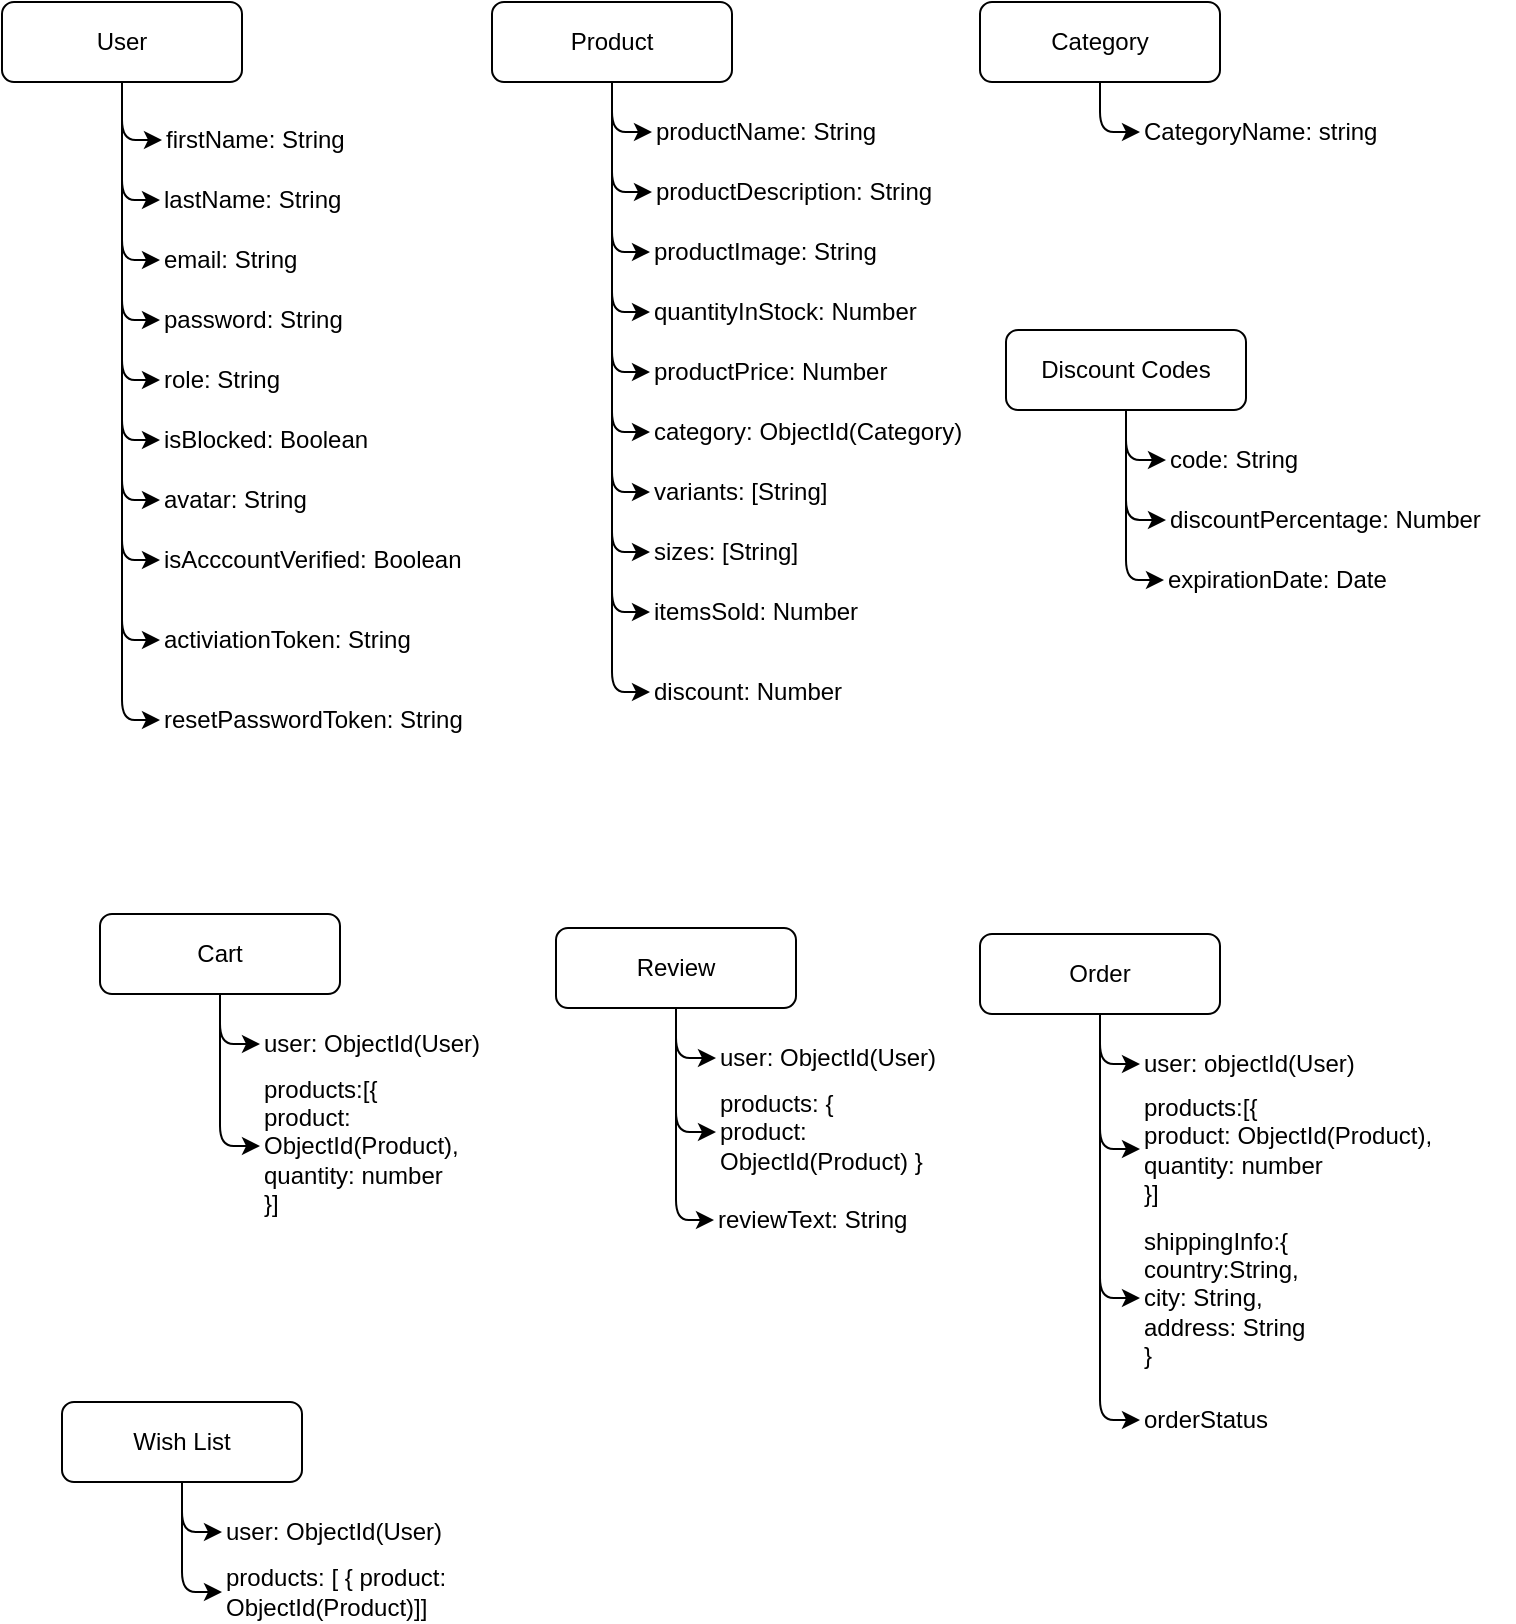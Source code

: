 <mxfile>
    <diagram id="E6JZCH_WpFpnSXG19cGP" name="Page-1">
        <mxGraphModel dx="1831" dy="1571" grid="0" gridSize="10" guides="1" tooltips="1" connect="1" arrows="1" fold="1" page="1" pageScale="1" pageWidth="850" pageHeight="1100" math="0" shadow="0">
            <root>
                <mxCell id="0"/>
                <mxCell id="1" parent="0"/>
                <mxCell id="15" style="edgeStyle=orthogonalEdgeStyle;html=1;entryX=0;entryY=0.5;entryDx=0;entryDy=0;strokeColor=default;" edge="1" parent="1" source="2" target="4">
                    <mxGeometry relative="1" as="geometry"/>
                </mxCell>
                <mxCell id="16" style="edgeStyle=orthogonalEdgeStyle;html=1;entryX=0;entryY=0.5;entryDx=0;entryDy=0;strokeColor=default;" edge="1" parent="1" source="2" target="5">
                    <mxGeometry relative="1" as="geometry"/>
                </mxCell>
                <mxCell id="17" style="edgeStyle=orthogonalEdgeStyle;html=1;entryX=0;entryY=0.5;entryDx=0;entryDy=0;strokeColor=default;" edge="1" parent="1" source="2" target="6">
                    <mxGeometry relative="1" as="geometry"/>
                </mxCell>
                <mxCell id="18" style="edgeStyle=orthogonalEdgeStyle;html=1;entryX=0;entryY=0.5;entryDx=0;entryDy=0;strokeColor=default;" edge="1" parent="1" source="2" target="7">
                    <mxGeometry relative="1" as="geometry"/>
                </mxCell>
                <mxCell id="19" style="edgeStyle=orthogonalEdgeStyle;html=1;entryX=0;entryY=0.5;entryDx=0;entryDy=0;strokeColor=default;" edge="1" parent="1" source="2" target="8">
                    <mxGeometry relative="1" as="geometry"/>
                </mxCell>
                <mxCell id="20" style="edgeStyle=orthogonalEdgeStyle;html=1;entryX=0;entryY=0.5;entryDx=0;entryDy=0;strokeColor=default;" edge="1" parent="1" source="2" target="9">
                    <mxGeometry relative="1" as="geometry"/>
                </mxCell>
                <mxCell id="21" style="edgeStyle=orthogonalEdgeStyle;html=1;entryX=0;entryY=0.5;entryDx=0;entryDy=0;strokeColor=default;" edge="1" parent="1" source="2" target="10">
                    <mxGeometry relative="1" as="geometry"/>
                </mxCell>
                <mxCell id="22" style="edgeStyle=orthogonalEdgeStyle;html=1;entryX=0;entryY=0.5;entryDx=0;entryDy=0;strokeColor=default;" edge="1" parent="1" source="2" target="11">
                    <mxGeometry relative="1" as="geometry"/>
                </mxCell>
                <mxCell id="23" style="edgeStyle=orthogonalEdgeStyle;html=1;entryX=0;entryY=0.5;entryDx=0;entryDy=0;strokeColor=default;" edge="1" parent="1" source="2" target="12">
                    <mxGeometry relative="1" as="geometry"/>
                </mxCell>
                <mxCell id="24" style="edgeStyle=orthogonalEdgeStyle;html=1;entryX=0;entryY=0.5;entryDx=0;entryDy=0;strokeColor=default;" edge="1" parent="1" source="2" target="13">
                    <mxGeometry relative="1" as="geometry"/>
                </mxCell>
                <mxCell id="2" value="User" style="rounded=1;whiteSpace=wrap;html=1;" vertex="1" parent="1">
                    <mxGeometry x="47" y="145" width="120" height="40" as="geometry"/>
                </mxCell>
                <mxCell id="4" value="firstName: String" style="text;html=1;strokeColor=none;fillColor=none;align=left;verticalAlign=middle;whiteSpace=wrap;rounded=0;" vertex="1" parent="1">
                    <mxGeometry x="127" y="199" width="105" height="30" as="geometry"/>
                </mxCell>
                <mxCell id="5" value="lastName: String" style="text;html=1;strokeColor=none;fillColor=none;align=left;verticalAlign=middle;whiteSpace=wrap;rounded=0;" vertex="1" parent="1">
                    <mxGeometry x="126" y="229" width="105" height="30" as="geometry"/>
                </mxCell>
                <mxCell id="6" value="email: String" style="text;html=1;strokeColor=none;fillColor=none;align=left;verticalAlign=middle;whiteSpace=wrap;rounded=0;" vertex="1" parent="1">
                    <mxGeometry x="126" y="259" width="109" height="30" as="geometry"/>
                </mxCell>
                <mxCell id="7" value="password: String" style="text;html=1;strokeColor=none;fillColor=none;align=left;verticalAlign=middle;whiteSpace=wrap;rounded=0;" vertex="1" parent="1">
                    <mxGeometry x="126" y="289" width="105" height="30" as="geometry"/>
                </mxCell>
                <mxCell id="8" value="role: String" style="text;html=1;strokeColor=none;fillColor=none;align=left;verticalAlign=middle;whiteSpace=wrap;rounded=0;" vertex="1" parent="1">
                    <mxGeometry x="126" y="319" width="99" height="30" as="geometry"/>
                </mxCell>
                <mxCell id="9" value="isBlocked: Boolean" style="text;html=1;strokeColor=none;fillColor=none;align=left;verticalAlign=middle;whiteSpace=wrap;rounded=0;" vertex="1" parent="1">
                    <mxGeometry x="126" y="349" width="113" height="30" as="geometry"/>
                </mxCell>
                <mxCell id="10" value="avatar: String" style="text;html=1;strokeColor=none;fillColor=none;align=left;verticalAlign=middle;whiteSpace=wrap;rounded=0;" vertex="1" parent="1">
                    <mxGeometry x="126" y="379" width="113" height="30" as="geometry"/>
                </mxCell>
                <mxCell id="11" value="isAcccountVerified: Boolean" style="text;html=1;strokeColor=none;fillColor=none;align=left;verticalAlign=middle;whiteSpace=wrap;rounded=0;" vertex="1" parent="1">
                    <mxGeometry x="126" y="409" width="181" height="30" as="geometry"/>
                </mxCell>
                <mxCell id="12" value="activiationToken: String" style="text;html=1;strokeColor=none;fillColor=none;align=left;verticalAlign=middle;whiteSpace=wrap;rounded=0;" vertex="1" parent="1">
                    <mxGeometry x="126" y="449" width="170" height="30" as="geometry"/>
                </mxCell>
                <mxCell id="13" value="resetPasswordToken: String" style="text;html=1;strokeColor=none;fillColor=none;align=left;verticalAlign=middle;whiteSpace=wrap;rounded=0;" vertex="1" parent="1">
                    <mxGeometry x="126" y="489" width="180" height="30" as="geometry"/>
                </mxCell>
                <mxCell id="25" style="edgeStyle=orthogonalEdgeStyle;html=1;entryX=0;entryY=0.5;entryDx=0;entryDy=0;strokeColor=default;" edge="1" parent="1" source="36" target="37">
                    <mxGeometry relative="1" as="geometry">
                        <mxPoint x="352" y="215" as="targetPoint"/>
                    </mxGeometry>
                </mxCell>
                <mxCell id="26" style="edgeStyle=orthogonalEdgeStyle;html=1;entryX=0;entryY=0.5;entryDx=0;entryDy=0;strokeColor=default;" edge="1" parent="1" source="36" target="38">
                    <mxGeometry relative="1" as="geometry"/>
                </mxCell>
                <mxCell id="27" style="edgeStyle=orthogonalEdgeStyle;html=1;entryX=0;entryY=0.5;entryDx=0;entryDy=0;strokeColor=default;" edge="1" parent="1" source="36" target="39">
                    <mxGeometry relative="1" as="geometry"/>
                </mxCell>
                <mxCell id="28" style="edgeStyle=orthogonalEdgeStyle;html=1;entryX=0;entryY=0.5;entryDx=0;entryDy=0;strokeColor=default;" edge="1" parent="1" source="36" target="40">
                    <mxGeometry relative="1" as="geometry"/>
                </mxCell>
                <mxCell id="29" style="edgeStyle=orthogonalEdgeStyle;html=1;entryX=0;entryY=0.5;entryDx=0;entryDy=0;strokeColor=default;" edge="1" parent="1" source="36" target="41">
                    <mxGeometry relative="1" as="geometry"/>
                </mxCell>
                <mxCell id="30" style="edgeStyle=orthogonalEdgeStyle;html=1;entryX=0;entryY=0.5;entryDx=0;entryDy=0;strokeColor=default;" edge="1" parent="1" source="36" target="42">
                    <mxGeometry relative="1" as="geometry"/>
                </mxCell>
                <mxCell id="31" style="edgeStyle=orthogonalEdgeStyle;html=1;entryX=0;entryY=0.5;entryDx=0;entryDy=0;strokeColor=default;" edge="1" parent="1" source="36" target="43">
                    <mxGeometry relative="1" as="geometry"/>
                </mxCell>
                <mxCell id="32" style="edgeStyle=orthogonalEdgeStyle;html=1;entryX=0;entryY=0.5;entryDx=0;entryDy=0;strokeColor=default;" edge="1" parent="1" source="36" target="44">
                    <mxGeometry relative="1" as="geometry"/>
                </mxCell>
                <mxCell id="33" style="edgeStyle=orthogonalEdgeStyle;html=1;entryX=0;entryY=0.5;entryDx=0;entryDy=0;strokeColor=default;" edge="1" parent="1" source="36" target="45">
                    <mxGeometry relative="1" as="geometry"/>
                </mxCell>
                <mxCell id="34" style="edgeStyle=orthogonalEdgeStyle;html=1;entryX=0;entryY=0.5;entryDx=0;entryDy=0;strokeColor=default;" edge="1" parent="1" source="36" target="46">
                    <mxGeometry relative="1" as="geometry"/>
                </mxCell>
                <mxCell id="36" value="Product" style="rounded=1;whiteSpace=wrap;html=1;" vertex="1" parent="1">
                    <mxGeometry x="292" y="145" width="120" height="40" as="geometry"/>
                </mxCell>
                <mxCell id="37" value="productName: String" style="text;html=1;strokeColor=none;fillColor=none;align=left;verticalAlign=middle;whiteSpace=wrap;rounded=0;" vertex="1" parent="1">
                    <mxGeometry x="372" y="195" width="146" height="30" as="geometry"/>
                </mxCell>
                <mxCell id="38" value="productDescription: String" style="text;html=1;strokeColor=none;fillColor=none;align=left;verticalAlign=middle;whiteSpace=wrap;rounded=0;" vertex="1" parent="1">
                    <mxGeometry x="372" y="225" width="161" height="30" as="geometry"/>
                </mxCell>
                <mxCell id="39" value="productImage: String" style="text;html=1;strokeColor=none;fillColor=none;align=left;verticalAlign=middle;whiteSpace=wrap;rounded=0;" vertex="1" parent="1">
                    <mxGeometry x="371" y="255" width="178" height="30" as="geometry"/>
                </mxCell>
                <mxCell id="40" value="quantityInStock: Number" style="text;html=1;strokeColor=none;fillColor=none;align=left;verticalAlign=middle;whiteSpace=wrap;rounded=0;" vertex="1" parent="1">
                    <mxGeometry x="371" y="285" width="184" height="30" as="geometry"/>
                </mxCell>
                <mxCell id="41" value="productPrice: Number" style="text;html=1;strokeColor=none;fillColor=none;align=left;verticalAlign=middle;whiteSpace=wrap;rounded=0;" vertex="1" parent="1">
                    <mxGeometry x="371" y="315" width="142" height="30" as="geometry"/>
                </mxCell>
                <mxCell id="42" value="category: ObjectId(Category)" style="text;html=1;strokeColor=none;fillColor=none;align=left;verticalAlign=middle;whiteSpace=wrap;rounded=0;" vertex="1" parent="1">
                    <mxGeometry x="371" y="345" width="174" height="30" as="geometry"/>
                </mxCell>
                <mxCell id="43" value="variants: [String]" style="text;html=1;strokeColor=none;fillColor=none;align=left;verticalAlign=middle;whiteSpace=wrap;rounded=0;" vertex="1" parent="1">
                    <mxGeometry x="371" y="375" width="180" height="30" as="geometry"/>
                </mxCell>
                <mxCell id="44" value="sizes: [String]" style="text;html=1;strokeColor=none;fillColor=none;align=left;verticalAlign=middle;whiteSpace=wrap;rounded=0;" vertex="1" parent="1">
                    <mxGeometry x="371" y="405" width="100" height="30" as="geometry"/>
                </mxCell>
                <mxCell id="45" value="itemsSold: Number" style="text;html=1;strokeColor=none;fillColor=none;align=left;verticalAlign=middle;whiteSpace=wrap;rounded=0;" vertex="1" parent="1">
                    <mxGeometry x="371" y="435" width="118" height="30" as="geometry"/>
                </mxCell>
                <mxCell id="46" value="discount: Number" style="text;html=1;strokeColor=none;fillColor=none;align=left;verticalAlign=middle;whiteSpace=wrap;rounded=0;" vertex="1" parent="1">
                    <mxGeometry x="371" y="475" width="111" height="30" as="geometry"/>
                </mxCell>
                <mxCell id="48" style="edgeStyle=orthogonalEdgeStyle;html=1;entryX=0;entryY=0.5;entryDx=0;entryDy=0;strokeColor=default;" edge="1" parent="1" source="58" target="59">
                    <mxGeometry relative="1" as="geometry">
                        <mxPoint x="596" y="215" as="targetPoint"/>
                    </mxGeometry>
                </mxCell>
                <mxCell id="58" value="Category" style="rounded=1;whiteSpace=wrap;html=1;" vertex="1" parent="1">
                    <mxGeometry x="536" y="145" width="120" height="40" as="geometry"/>
                </mxCell>
                <mxCell id="59" value="CategoryName: string" style="text;html=1;strokeColor=none;fillColor=none;align=left;verticalAlign=middle;whiteSpace=wrap;rounded=0;" vertex="1" parent="1">
                    <mxGeometry x="616" y="195" width="125" height="30" as="geometry"/>
                </mxCell>
                <mxCell id="73" style="edgeStyle=orthogonalEdgeStyle;html=1;entryX=0;entryY=0.5;entryDx=0;entryDy=0;strokeColor=default;" edge="1" parent="1" source="83" target="84">
                    <mxGeometry relative="1" as="geometry">
                        <mxPoint x="156" y="671" as="targetPoint"/>
                    </mxGeometry>
                </mxCell>
                <mxCell id="74" style="edgeStyle=orthogonalEdgeStyle;html=1;entryX=0;entryY=0.5;entryDx=0;entryDy=0;strokeColor=default;" edge="1" parent="1" source="83" target="85">
                    <mxGeometry relative="1" as="geometry"/>
                </mxCell>
                <mxCell id="83" value="Cart" style="rounded=1;whiteSpace=wrap;html=1;" vertex="1" parent="1">
                    <mxGeometry x="96" y="601" width="120" height="40" as="geometry"/>
                </mxCell>
                <mxCell id="84" value="user: ObjectId(User)" style="text;html=1;strokeColor=none;fillColor=none;align=left;verticalAlign=middle;whiteSpace=wrap;rounded=0;" vertex="1" parent="1">
                    <mxGeometry x="176" y="651" width="117" height="30" as="geometry"/>
                </mxCell>
                <mxCell id="85" value="products:[{&lt;br&gt;product: ObjectId(Product), quantity: number&lt;br&gt;}]" style="text;html=1;strokeColor=none;fillColor=none;align=left;verticalAlign=middle;whiteSpace=wrap;rounded=0;" vertex="1" parent="1">
                    <mxGeometry x="176" y="702" width="140" height="30" as="geometry"/>
                </mxCell>
                <mxCell id="96" style="edgeStyle=orthogonalEdgeStyle;html=1;entryX=0;entryY=0.5;entryDx=0;entryDy=0;strokeColor=default;" edge="1" parent="1" source="99" target="100">
                    <mxGeometry relative="1" as="geometry">
                        <mxPoint x="596" y="681" as="targetPoint"/>
                    </mxGeometry>
                </mxCell>
                <mxCell id="97" style="edgeStyle=orthogonalEdgeStyle;html=1;entryX=0;entryY=0.5;entryDx=0;entryDy=0;strokeColor=default;" edge="1" parent="1" source="99" target="101">
                    <mxGeometry relative="1" as="geometry"/>
                </mxCell>
                <mxCell id="98" style="edgeStyle=orthogonalEdgeStyle;html=1;entryX=0;entryY=0.5;entryDx=0;entryDy=0;strokeColor=default;" edge="1" parent="1" source="99" target="102">
                    <mxGeometry relative="1" as="geometry"/>
                </mxCell>
                <mxCell id="104" style="edgeStyle=orthogonalEdgeStyle;html=1;entryX=0;entryY=0.5;entryDx=0;entryDy=0;strokeColor=default;" edge="1" parent="1" source="99" target="103">
                    <mxGeometry relative="1" as="geometry"/>
                </mxCell>
                <mxCell id="99" value="Order" style="rounded=1;whiteSpace=wrap;html=1;" vertex="1" parent="1">
                    <mxGeometry x="536" y="611" width="120" height="40" as="geometry"/>
                </mxCell>
                <mxCell id="100" value="user: objectId(User)" style="text;html=1;strokeColor=none;fillColor=none;align=left;verticalAlign=middle;whiteSpace=wrap;rounded=0;" vertex="1" parent="1">
                    <mxGeometry x="616" y="661" width="121" height="30" as="geometry"/>
                </mxCell>
                <mxCell id="101" value="products:[{&lt;br&gt;product: ObjectId(Product), quantity: number&lt;br&gt;}]" style="text;html=1;strokeColor=none;fillColor=none;align=left;verticalAlign=middle;whiteSpace=wrap;rounded=0;" vertex="1" parent="1">
                    <mxGeometry x="616" y="705" width="187" height="27" as="geometry"/>
                </mxCell>
                <mxCell id="102" value="shippingInfo:{&lt;br&gt;country:String,&lt;br&gt;city: String,&lt;br&gt;address: String&lt;br&gt;}" style="text;html=1;strokeColor=none;fillColor=none;align=left;verticalAlign=middle;whiteSpace=wrap;rounded=0;" vertex="1" parent="1">
                    <mxGeometry x="616" y="778" width="170.5" height="30" as="geometry"/>
                </mxCell>
                <mxCell id="103" value="orderStatus" style="text;html=1;strokeColor=none;fillColor=none;align=left;verticalAlign=middle;whiteSpace=wrap;rounded=0;" vertex="1" parent="1">
                    <mxGeometry x="616" y="839" width="60" height="30" as="geometry"/>
                </mxCell>
                <mxCell id="105" style="edgeStyle=orthogonalEdgeStyle;html=1;entryX=0;entryY=0.5;entryDx=0;entryDy=0;strokeColor=default;" edge="1" parent="1" source="109" target="110">
                    <mxGeometry relative="1" as="geometry">
                        <mxPoint x="609" y="379" as="targetPoint"/>
                    </mxGeometry>
                </mxCell>
                <mxCell id="106" style="edgeStyle=orthogonalEdgeStyle;html=1;entryX=0;entryY=0.5;entryDx=0;entryDy=0;strokeColor=default;" edge="1" parent="1" source="109" target="111">
                    <mxGeometry relative="1" as="geometry"/>
                </mxCell>
                <mxCell id="107" style="edgeStyle=orthogonalEdgeStyle;html=1;entryX=0;entryY=0.5;entryDx=0;entryDy=0;strokeColor=default;" edge="1" parent="1" source="109" target="112">
                    <mxGeometry relative="1" as="geometry"/>
                </mxCell>
                <mxCell id="109" value="Discount Codes" style="rounded=1;whiteSpace=wrap;html=1;" vertex="1" parent="1">
                    <mxGeometry x="549" y="309" width="120" height="40" as="geometry"/>
                </mxCell>
                <mxCell id="110" value="code: String" style="text;html=1;strokeColor=none;fillColor=none;align=left;verticalAlign=middle;whiteSpace=wrap;rounded=0;" vertex="1" parent="1">
                    <mxGeometry x="629" y="359" width="115" height="30" as="geometry"/>
                </mxCell>
                <mxCell id="111" value="discountPercentage: Number" style="text;html=1;strokeColor=none;fillColor=none;align=left;verticalAlign=middle;whiteSpace=wrap;rounded=0;" vertex="1" parent="1">
                    <mxGeometry x="629" y="389" width="170" height="30" as="geometry"/>
                </mxCell>
                <mxCell id="112" value="expirationDate: Date" style="text;html=1;strokeColor=none;fillColor=none;align=left;verticalAlign=middle;whiteSpace=wrap;rounded=0;" vertex="1" parent="1">
                    <mxGeometry x="628" y="419" width="171" height="30" as="geometry"/>
                </mxCell>
                <mxCell id="114" style="edgeStyle=orthogonalEdgeStyle;html=1;entryX=0;entryY=0.5;entryDx=0;entryDy=0;strokeColor=default;" edge="1" parent="1" source="117" target="118">
                    <mxGeometry relative="1" as="geometry">
                        <mxPoint x="137" y="915" as="targetPoint"/>
                    </mxGeometry>
                </mxCell>
                <mxCell id="115" style="edgeStyle=orthogonalEdgeStyle;html=1;entryX=0;entryY=0.5;entryDx=0;entryDy=0;strokeColor=default;" edge="1" parent="1" source="117" target="119">
                    <mxGeometry relative="1" as="geometry"/>
                </mxCell>
                <mxCell id="117" value="Wish List" style="rounded=1;whiteSpace=wrap;html=1;" vertex="1" parent="1">
                    <mxGeometry x="77" y="845" width="120" height="40" as="geometry"/>
                </mxCell>
                <mxCell id="118" value="user: ObjectId(User)" style="text;html=1;strokeColor=none;fillColor=none;align=left;verticalAlign=middle;whiteSpace=wrap;rounded=0;" vertex="1" parent="1">
                    <mxGeometry x="157" y="895" width="123" height="30" as="geometry"/>
                </mxCell>
                <mxCell id="119" value="products: [ { product: ObjectId(Product)]]" style="text;html=1;strokeColor=none;fillColor=none;align=left;verticalAlign=middle;whiteSpace=wrap;rounded=0;" vertex="1" parent="1">
                    <mxGeometry x="157" y="925" width="119" height="30" as="geometry"/>
                </mxCell>
                <mxCell id="121" style="edgeStyle=orthogonalEdgeStyle;html=1;entryX=0;entryY=0.5;entryDx=0;entryDy=0;strokeColor=default;" edge="1" parent="1" source="124" target="125">
                    <mxGeometry relative="1" as="geometry">
                        <mxPoint x="384" y="678" as="targetPoint"/>
                    </mxGeometry>
                </mxCell>
                <mxCell id="122" style="edgeStyle=orthogonalEdgeStyle;html=1;entryX=0;entryY=0.5;entryDx=0;entryDy=0;strokeColor=default;" edge="1" parent="1" source="124" target="126">
                    <mxGeometry relative="1" as="geometry"/>
                </mxCell>
                <mxCell id="123" style="edgeStyle=orthogonalEdgeStyle;html=1;entryX=0;entryY=0.5;entryDx=0;entryDy=0;strokeColor=default;" edge="1" parent="1" source="124" target="127">
                    <mxGeometry relative="1" as="geometry"/>
                </mxCell>
                <mxCell id="124" value="Review" style="rounded=1;whiteSpace=wrap;html=1;" vertex="1" parent="1">
                    <mxGeometry x="324" y="608" width="120" height="40" as="geometry"/>
                </mxCell>
                <mxCell id="125" value="user: ObjectId(User)" style="text;html=1;strokeColor=none;fillColor=none;align=left;verticalAlign=middle;whiteSpace=wrap;rounded=0;" vertex="1" parent="1">
                    <mxGeometry x="404" y="658" width="121" height="30" as="geometry"/>
                </mxCell>
                <mxCell id="126" value="products: {&lt;br&gt;product: ObjectId(Product) }&amp;nbsp;" style="text;html=1;strokeColor=none;fillColor=none;align=left;verticalAlign=middle;whiteSpace=wrap;rounded=0;" vertex="1" parent="1">
                    <mxGeometry x="404" y="695" width="134" height="30" as="geometry"/>
                </mxCell>
                <mxCell id="127" value="reviewText: String" style="text;html=1;strokeColor=none;fillColor=none;align=left;verticalAlign=middle;whiteSpace=wrap;rounded=0;" vertex="1" parent="1">
                    <mxGeometry x="403" y="739" width="129" height="30" as="geometry"/>
                </mxCell>
            </root>
        </mxGraphModel>
    </diagram>
</mxfile>